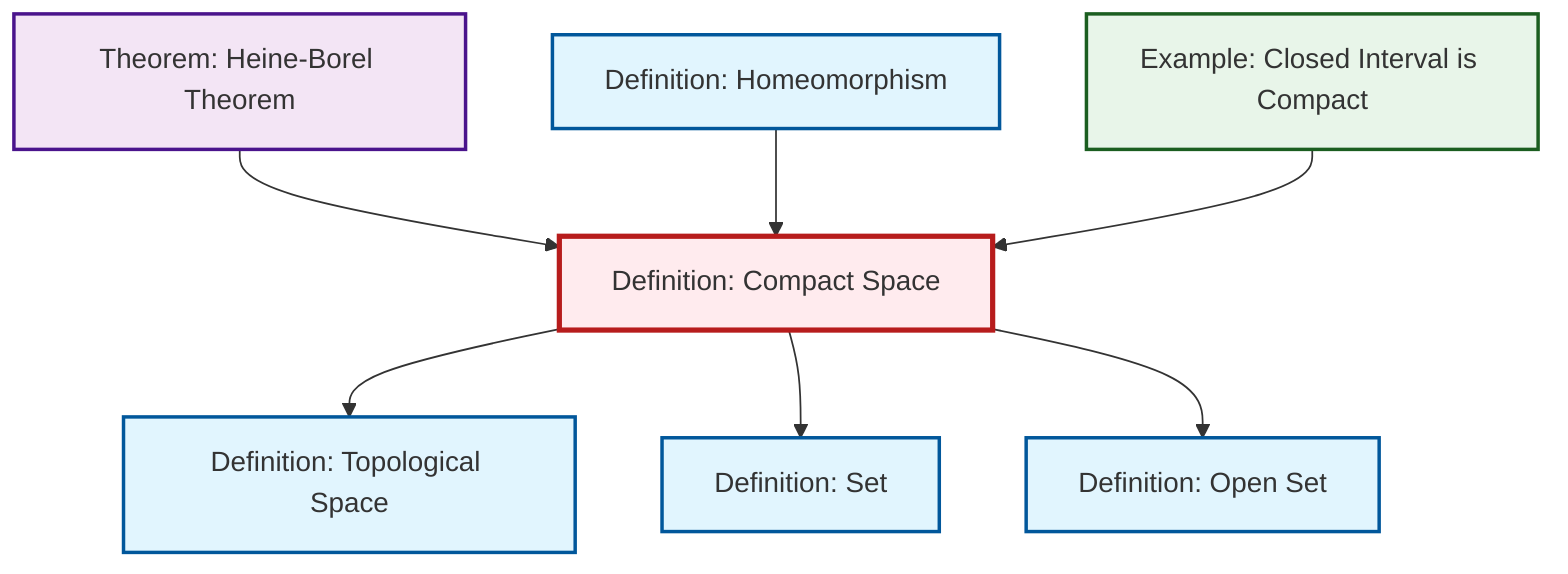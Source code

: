 graph TD
    classDef definition fill:#e1f5fe,stroke:#01579b,stroke-width:2px
    classDef theorem fill:#f3e5f5,stroke:#4a148c,stroke-width:2px
    classDef axiom fill:#fff3e0,stroke:#e65100,stroke-width:2px
    classDef example fill:#e8f5e9,stroke:#1b5e20,stroke-width:2px
    classDef current fill:#ffebee,stroke:#b71c1c,stroke-width:3px
    def-homeomorphism["Definition: Homeomorphism"]:::definition
    thm-heine-borel["Theorem: Heine-Borel Theorem"]:::theorem
    def-open-set["Definition: Open Set"]:::definition
    def-compact["Definition: Compact Space"]:::definition
    def-set["Definition: Set"]:::definition
    ex-closed-interval-compact["Example: Closed Interval is Compact"]:::example
    def-topological-space["Definition: Topological Space"]:::definition
    thm-heine-borel --> def-compact
    def-homeomorphism --> def-compact
    def-compact --> def-topological-space
    ex-closed-interval-compact --> def-compact
    def-compact --> def-set
    def-compact --> def-open-set
    class def-compact current